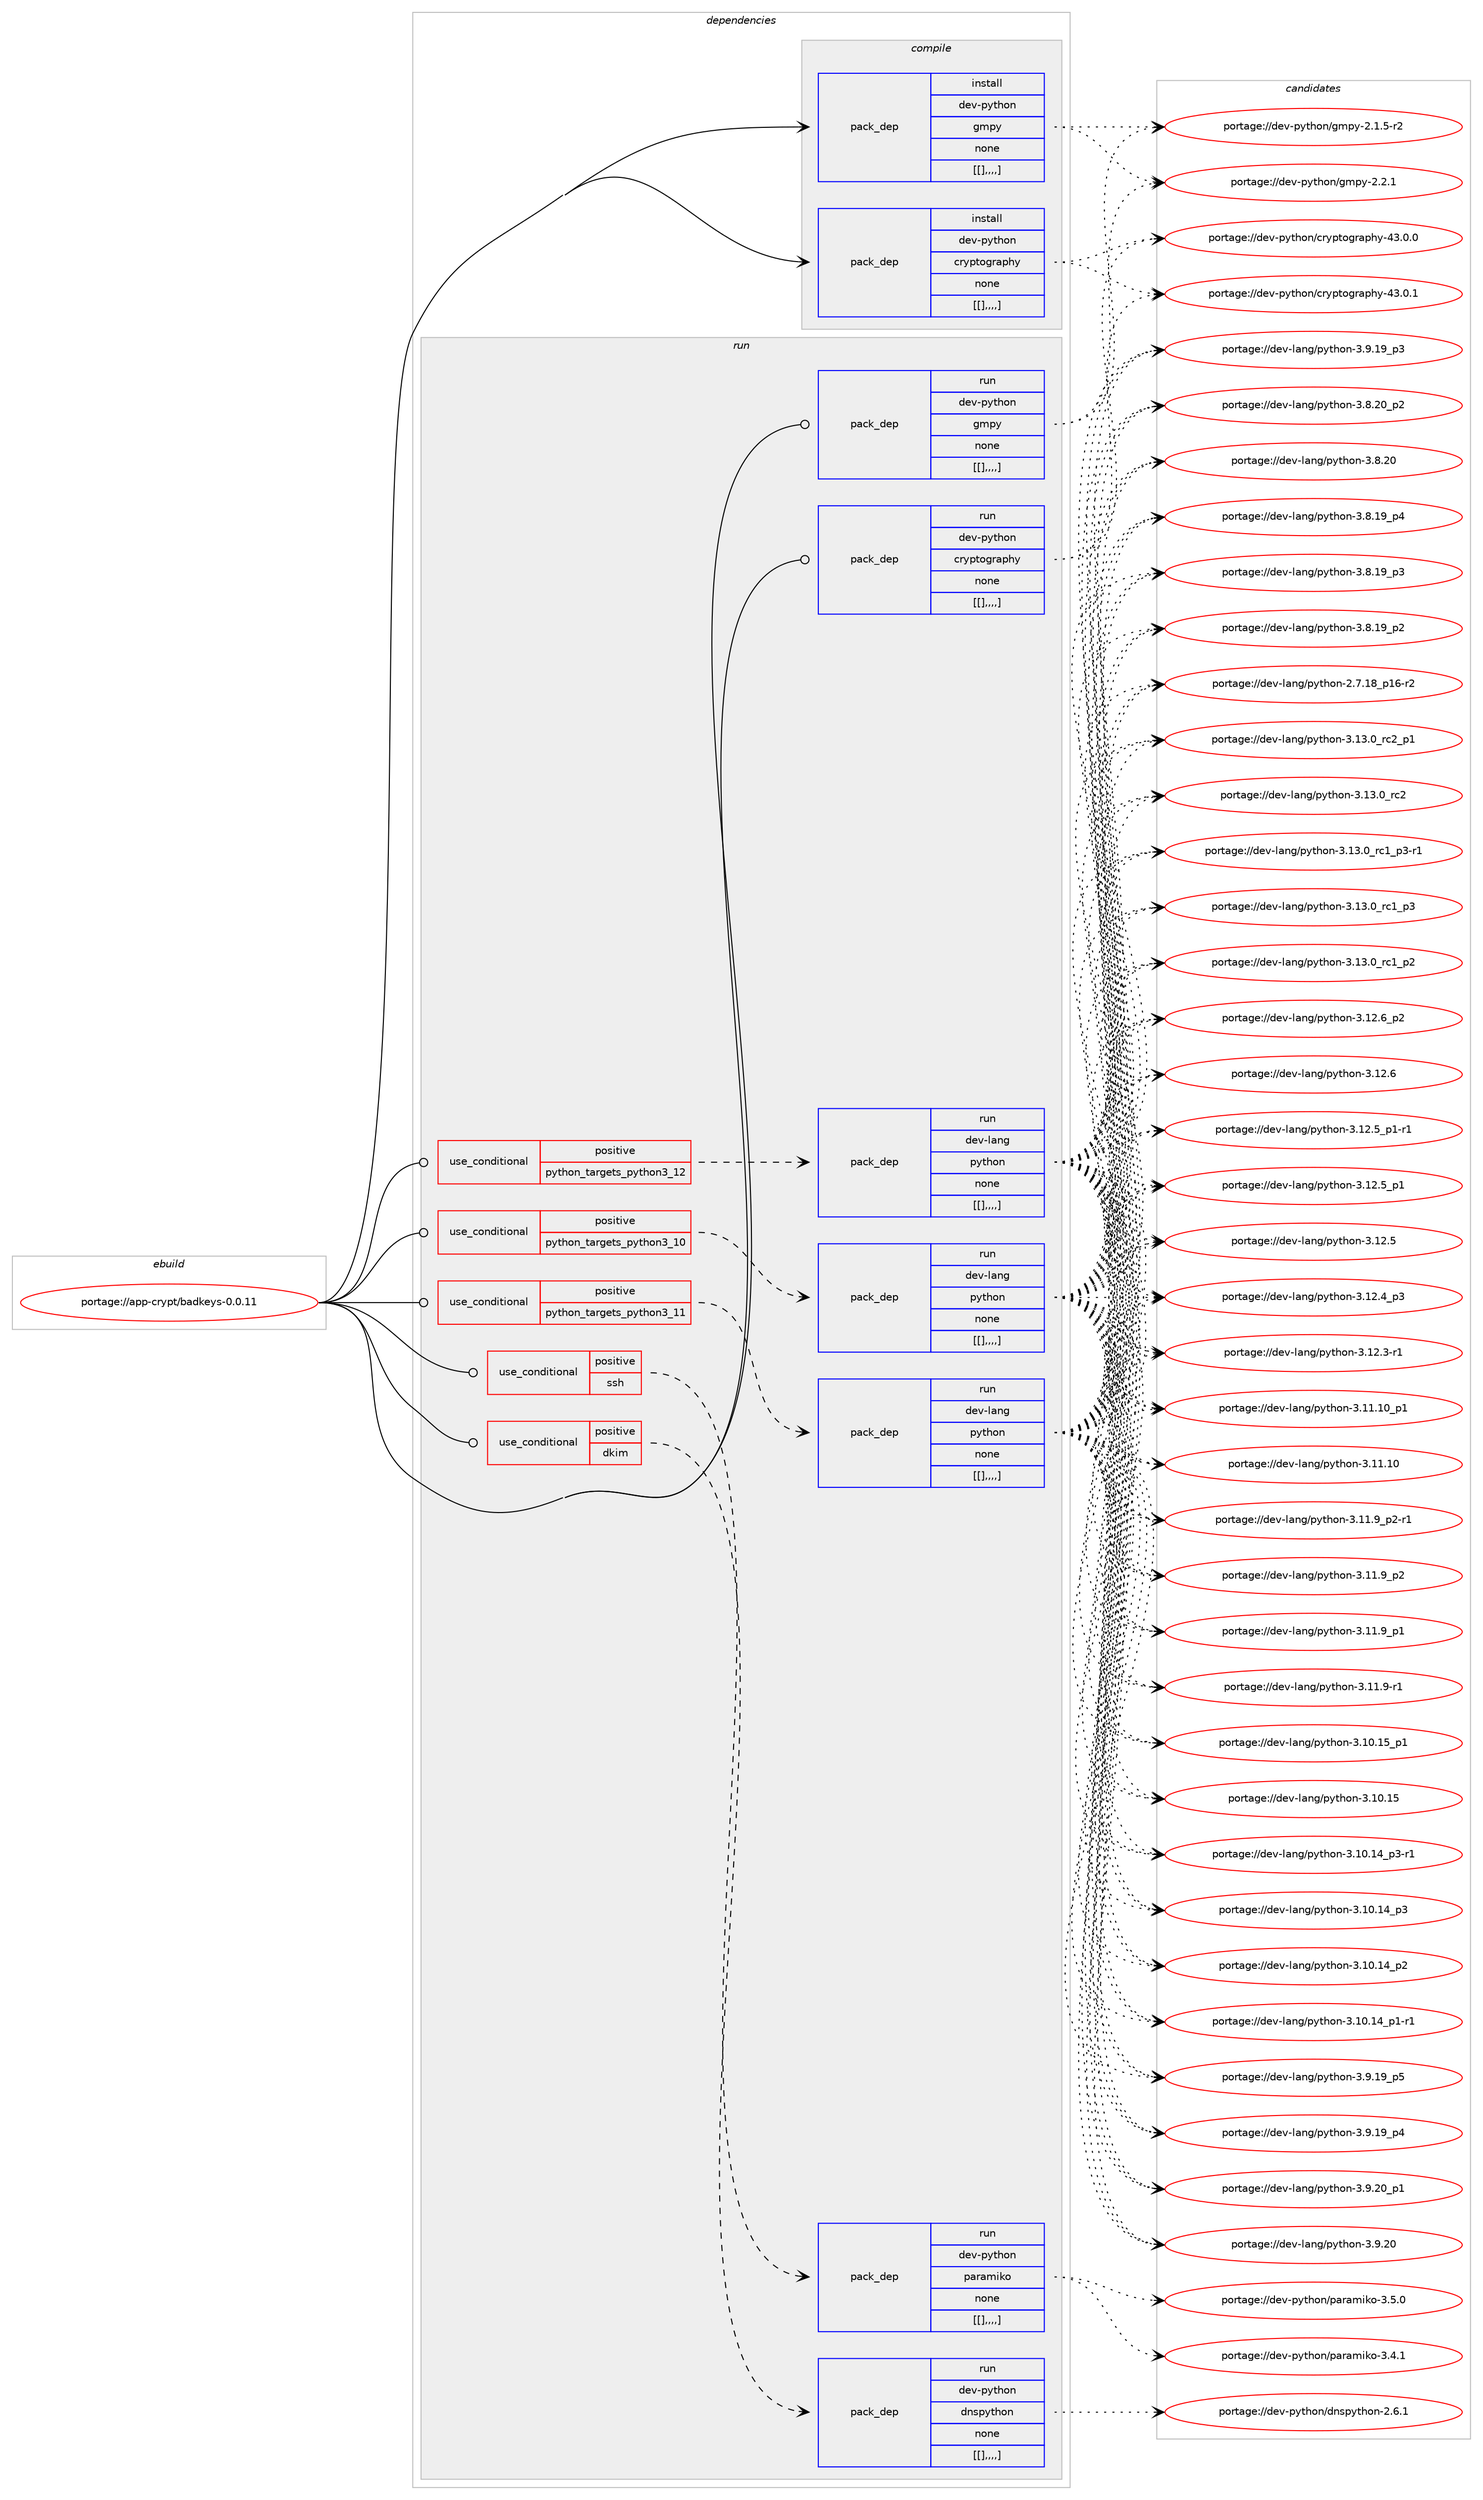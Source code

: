 digraph prolog {

# *************
# Graph options
# *************

newrank=true;
concentrate=true;
compound=true;
graph [rankdir=LR,fontname=Helvetica,fontsize=10,ranksep=1.5];#, ranksep=2.5, nodesep=0.2];
edge  [arrowhead=vee];
node  [fontname=Helvetica,fontsize=10];

# **********
# The ebuild
# **********

subgraph cluster_leftcol {
color=gray;
label=<<i>ebuild</i>>;
id [label="portage://app-crypt/badkeys-0.0.11", color=red, width=4, href="../app-crypt/badkeys-0.0.11.svg"];
}

# ****************
# The dependencies
# ****************

subgraph cluster_midcol {
color=gray;
label=<<i>dependencies</i>>;
subgraph cluster_compile {
fillcolor="#eeeeee";
style=filled;
label=<<i>compile</i>>;
subgraph pack9227 {
dependency12803 [label=<<TABLE BORDER="0" CELLBORDER="1" CELLSPACING="0" CELLPADDING="4" WIDTH="220"><TR><TD ROWSPAN="6" CELLPADDING="30">pack_dep</TD></TR><TR><TD WIDTH="110">install</TD></TR><TR><TD>dev-python</TD></TR><TR><TD>cryptography</TD></TR><TR><TD>none</TD></TR><TR><TD>[[],,,,]</TD></TR></TABLE>>, shape=none, color=blue];
}
id:e -> dependency12803:w [weight=20,style="solid",arrowhead="vee"];
subgraph pack9228 {
dependency12804 [label=<<TABLE BORDER="0" CELLBORDER="1" CELLSPACING="0" CELLPADDING="4" WIDTH="220"><TR><TD ROWSPAN="6" CELLPADDING="30">pack_dep</TD></TR><TR><TD WIDTH="110">install</TD></TR><TR><TD>dev-python</TD></TR><TR><TD>gmpy</TD></TR><TR><TD>none</TD></TR><TR><TD>[[],,,,]</TD></TR></TABLE>>, shape=none, color=blue];
}
id:e -> dependency12804:w [weight=20,style="solid",arrowhead="vee"];
}
subgraph cluster_compileandrun {
fillcolor="#eeeeee";
style=filled;
label=<<i>compile and run</i>>;
}
subgraph cluster_run {
fillcolor="#eeeeee";
style=filled;
label=<<i>run</i>>;
subgraph cond3507 {
dependency12805 [label=<<TABLE BORDER="0" CELLBORDER="1" CELLSPACING="0" CELLPADDING="4"><TR><TD ROWSPAN="3" CELLPADDING="10">use_conditional</TD></TR><TR><TD>positive</TD></TR><TR><TD>dkim</TD></TR></TABLE>>, shape=none, color=red];
subgraph pack9229 {
dependency12806 [label=<<TABLE BORDER="0" CELLBORDER="1" CELLSPACING="0" CELLPADDING="4" WIDTH="220"><TR><TD ROWSPAN="6" CELLPADDING="30">pack_dep</TD></TR><TR><TD WIDTH="110">run</TD></TR><TR><TD>dev-python</TD></TR><TR><TD>dnspython</TD></TR><TR><TD>none</TD></TR><TR><TD>[[],,,,]</TD></TR></TABLE>>, shape=none, color=blue];
}
dependency12805:e -> dependency12806:w [weight=20,style="dashed",arrowhead="vee"];
}
id:e -> dependency12805:w [weight=20,style="solid",arrowhead="odot"];
subgraph cond3508 {
dependency12807 [label=<<TABLE BORDER="0" CELLBORDER="1" CELLSPACING="0" CELLPADDING="4"><TR><TD ROWSPAN="3" CELLPADDING="10">use_conditional</TD></TR><TR><TD>positive</TD></TR><TR><TD>python_targets_python3_10</TD></TR></TABLE>>, shape=none, color=red];
subgraph pack9230 {
dependency12808 [label=<<TABLE BORDER="0" CELLBORDER="1" CELLSPACING="0" CELLPADDING="4" WIDTH="220"><TR><TD ROWSPAN="6" CELLPADDING="30">pack_dep</TD></TR><TR><TD WIDTH="110">run</TD></TR><TR><TD>dev-lang</TD></TR><TR><TD>python</TD></TR><TR><TD>none</TD></TR><TR><TD>[[],,,,]</TD></TR></TABLE>>, shape=none, color=blue];
}
dependency12807:e -> dependency12808:w [weight=20,style="dashed",arrowhead="vee"];
}
id:e -> dependency12807:w [weight=20,style="solid",arrowhead="odot"];
subgraph cond3509 {
dependency12809 [label=<<TABLE BORDER="0" CELLBORDER="1" CELLSPACING="0" CELLPADDING="4"><TR><TD ROWSPAN="3" CELLPADDING="10">use_conditional</TD></TR><TR><TD>positive</TD></TR><TR><TD>python_targets_python3_11</TD></TR></TABLE>>, shape=none, color=red];
subgraph pack9231 {
dependency12810 [label=<<TABLE BORDER="0" CELLBORDER="1" CELLSPACING="0" CELLPADDING="4" WIDTH="220"><TR><TD ROWSPAN="6" CELLPADDING="30">pack_dep</TD></TR><TR><TD WIDTH="110">run</TD></TR><TR><TD>dev-lang</TD></TR><TR><TD>python</TD></TR><TR><TD>none</TD></TR><TR><TD>[[],,,,]</TD></TR></TABLE>>, shape=none, color=blue];
}
dependency12809:e -> dependency12810:w [weight=20,style="dashed",arrowhead="vee"];
}
id:e -> dependency12809:w [weight=20,style="solid",arrowhead="odot"];
subgraph cond3510 {
dependency12811 [label=<<TABLE BORDER="0" CELLBORDER="1" CELLSPACING="0" CELLPADDING="4"><TR><TD ROWSPAN="3" CELLPADDING="10">use_conditional</TD></TR><TR><TD>positive</TD></TR><TR><TD>python_targets_python3_12</TD></TR></TABLE>>, shape=none, color=red];
subgraph pack9232 {
dependency12812 [label=<<TABLE BORDER="0" CELLBORDER="1" CELLSPACING="0" CELLPADDING="4" WIDTH="220"><TR><TD ROWSPAN="6" CELLPADDING="30">pack_dep</TD></TR><TR><TD WIDTH="110">run</TD></TR><TR><TD>dev-lang</TD></TR><TR><TD>python</TD></TR><TR><TD>none</TD></TR><TR><TD>[[],,,,]</TD></TR></TABLE>>, shape=none, color=blue];
}
dependency12811:e -> dependency12812:w [weight=20,style="dashed",arrowhead="vee"];
}
id:e -> dependency12811:w [weight=20,style="solid",arrowhead="odot"];
subgraph cond3511 {
dependency12813 [label=<<TABLE BORDER="0" CELLBORDER="1" CELLSPACING="0" CELLPADDING="4"><TR><TD ROWSPAN="3" CELLPADDING="10">use_conditional</TD></TR><TR><TD>positive</TD></TR><TR><TD>ssh</TD></TR></TABLE>>, shape=none, color=red];
subgraph pack9233 {
dependency12814 [label=<<TABLE BORDER="0" CELLBORDER="1" CELLSPACING="0" CELLPADDING="4" WIDTH="220"><TR><TD ROWSPAN="6" CELLPADDING="30">pack_dep</TD></TR><TR><TD WIDTH="110">run</TD></TR><TR><TD>dev-python</TD></TR><TR><TD>paramiko</TD></TR><TR><TD>none</TD></TR><TR><TD>[[],,,,]</TD></TR></TABLE>>, shape=none, color=blue];
}
dependency12813:e -> dependency12814:w [weight=20,style="dashed",arrowhead="vee"];
}
id:e -> dependency12813:w [weight=20,style="solid",arrowhead="odot"];
subgraph pack9234 {
dependency12815 [label=<<TABLE BORDER="0" CELLBORDER="1" CELLSPACING="0" CELLPADDING="4" WIDTH="220"><TR><TD ROWSPAN="6" CELLPADDING="30">pack_dep</TD></TR><TR><TD WIDTH="110">run</TD></TR><TR><TD>dev-python</TD></TR><TR><TD>cryptography</TD></TR><TR><TD>none</TD></TR><TR><TD>[[],,,,]</TD></TR></TABLE>>, shape=none, color=blue];
}
id:e -> dependency12815:w [weight=20,style="solid",arrowhead="odot"];
subgraph pack9235 {
dependency12816 [label=<<TABLE BORDER="0" CELLBORDER="1" CELLSPACING="0" CELLPADDING="4" WIDTH="220"><TR><TD ROWSPAN="6" CELLPADDING="30">pack_dep</TD></TR><TR><TD WIDTH="110">run</TD></TR><TR><TD>dev-python</TD></TR><TR><TD>gmpy</TD></TR><TR><TD>none</TD></TR><TR><TD>[[],,,,]</TD></TR></TABLE>>, shape=none, color=blue];
}
id:e -> dependency12816:w [weight=20,style="solid",arrowhead="odot"];
}
}

# **************
# The candidates
# **************

subgraph cluster_choices {
rank=same;
color=gray;
label=<<i>candidates</i>>;

subgraph choice9227 {
color=black;
nodesep=1;
choice1001011184511212111610411111047991141211121161111031149711210412145525146484649 [label="portage://dev-python/cryptography-43.0.1", color=red, width=4,href="../dev-python/cryptography-43.0.1.svg"];
choice1001011184511212111610411111047991141211121161111031149711210412145525146484648 [label="portage://dev-python/cryptography-43.0.0", color=red, width=4,href="../dev-python/cryptography-43.0.0.svg"];
dependency12803:e -> choice1001011184511212111610411111047991141211121161111031149711210412145525146484649:w [style=dotted,weight="100"];
dependency12803:e -> choice1001011184511212111610411111047991141211121161111031149711210412145525146484648:w [style=dotted,weight="100"];
}
subgraph choice9228 {
color=black;
nodesep=1;
choice1001011184511212111610411111047103109112121455046504649 [label="portage://dev-python/gmpy-2.2.1", color=red, width=4,href="../dev-python/gmpy-2.2.1.svg"];
choice10010111845112121116104111110471031091121214550464946534511450 [label="portage://dev-python/gmpy-2.1.5-r2", color=red, width=4,href="../dev-python/gmpy-2.1.5-r2.svg"];
dependency12804:e -> choice1001011184511212111610411111047103109112121455046504649:w [style=dotted,weight="100"];
dependency12804:e -> choice10010111845112121116104111110471031091121214550464946534511450:w [style=dotted,weight="100"];
}
subgraph choice9229 {
color=black;
nodesep=1;
choice1001011184511212111610411111047100110115112121116104111110455046544649 [label="portage://dev-python/dnspython-2.6.1", color=red, width=4,href="../dev-python/dnspython-2.6.1.svg"];
dependency12806:e -> choice1001011184511212111610411111047100110115112121116104111110455046544649:w [style=dotted,weight="100"];
}
subgraph choice9230 {
color=black;
nodesep=1;
choice100101118451089711010347112121116104111110455146495146489511499509511249 [label="portage://dev-lang/python-3.13.0_rc2_p1", color=red, width=4,href="../dev-lang/python-3.13.0_rc2_p1.svg"];
choice10010111845108971101034711212111610411111045514649514648951149950 [label="portage://dev-lang/python-3.13.0_rc2", color=red, width=4,href="../dev-lang/python-3.13.0_rc2.svg"];
choice1001011184510897110103471121211161041111104551464951464895114994995112514511449 [label="portage://dev-lang/python-3.13.0_rc1_p3-r1", color=red, width=4,href="../dev-lang/python-3.13.0_rc1_p3-r1.svg"];
choice100101118451089711010347112121116104111110455146495146489511499499511251 [label="portage://dev-lang/python-3.13.0_rc1_p3", color=red, width=4,href="../dev-lang/python-3.13.0_rc1_p3.svg"];
choice100101118451089711010347112121116104111110455146495146489511499499511250 [label="portage://dev-lang/python-3.13.0_rc1_p2", color=red, width=4,href="../dev-lang/python-3.13.0_rc1_p2.svg"];
choice100101118451089711010347112121116104111110455146495046549511250 [label="portage://dev-lang/python-3.12.6_p2", color=red, width=4,href="../dev-lang/python-3.12.6_p2.svg"];
choice10010111845108971101034711212111610411111045514649504654 [label="portage://dev-lang/python-3.12.6", color=red, width=4,href="../dev-lang/python-3.12.6.svg"];
choice1001011184510897110103471121211161041111104551464950465395112494511449 [label="portage://dev-lang/python-3.12.5_p1-r1", color=red, width=4,href="../dev-lang/python-3.12.5_p1-r1.svg"];
choice100101118451089711010347112121116104111110455146495046539511249 [label="portage://dev-lang/python-3.12.5_p1", color=red, width=4,href="../dev-lang/python-3.12.5_p1.svg"];
choice10010111845108971101034711212111610411111045514649504653 [label="portage://dev-lang/python-3.12.5", color=red, width=4,href="../dev-lang/python-3.12.5.svg"];
choice100101118451089711010347112121116104111110455146495046529511251 [label="portage://dev-lang/python-3.12.4_p3", color=red, width=4,href="../dev-lang/python-3.12.4_p3.svg"];
choice100101118451089711010347112121116104111110455146495046514511449 [label="portage://dev-lang/python-3.12.3-r1", color=red, width=4,href="../dev-lang/python-3.12.3-r1.svg"];
choice10010111845108971101034711212111610411111045514649494649489511249 [label="portage://dev-lang/python-3.11.10_p1", color=red, width=4,href="../dev-lang/python-3.11.10_p1.svg"];
choice1001011184510897110103471121211161041111104551464949464948 [label="portage://dev-lang/python-3.11.10", color=red, width=4,href="../dev-lang/python-3.11.10.svg"];
choice1001011184510897110103471121211161041111104551464949465795112504511449 [label="portage://dev-lang/python-3.11.9_p2-r1", color=red, width=4,href="../dev-lang/python-3.11.9_p2-r1.svg"];
choice100101118451089711010347112121116104111110455146494946579511250 [label="portage://dev-lang/python-3.11.9_p2", color=red, width=4,href="../dev-lang/python-3.11.9_p2.svg"];
choice100101118451089711010347112121116104111110455146494946579511249 [label="portage://dev-lang/python-3.11.9_p1", color=red, width=4,href="../dev-lang/python-3.11.9_p1.svg"];
choice100101118451089711010347112121116104111110455146494946574511449 [label="portage://dev-lang/python-3.11.9-r1", color=red, width=4,href="../dev-lang/python-3.11.9-r1.svg"];
choice10010111845108971101034711212111610411111045514649484649539511249 [label="portage://dev-lang/python-3.10.15_p1", color=red, width=4,href="../dev-lang/python-3.10.15_p1.svg"];
choice1001011184510897110103471121211161041111104551464948464953 [label="portage://dev-lang/python-3.10.15", color=red, width=4,href="../dev-lang/python-3.10.15.svg"];
choice100101118451089711010347112121116104111110455146494846495295112514511449 [label="portage://dev-lang/python-3.10.14_p3-r1", color=red, width=4,href="../dev-lang/python-3.10.14_p3-r1.svg"];
choice10010111845108971101034711212111610411111045514649484649529511251 [label="portage://dev-lang/python-3.10.14_p3", color=red, width=4,href="../dev-lang/python-3.10.14_p3.svg"];
choice10010111845108971101034711212111610411111045514649484649529511250 [label="portage://dev-lang/python-3.10.14_p2", color=red, width=4,href="../dev-lang/python-3.10.14_p2.svg"];
choice100101118451089711010347112121116104111110455146494846495295112494511449 [label="portage://dev-lang/python-3.10.14_p1-r1", color=red, width=4,href="../dev-lang/python-3.10.14_p1-r1.svg"];
choice100101118451089711010347112121116104111110455146574650489511249 [label="portage://dev-lang/python-3.9.20_p1", color=red, width=4,href="../dev-lang/python-3.9.20_p1.svg"];
choice10010111845108971101034711212111610411111045514657465048 [label="portage://dev-lang/python-3.9.20", color=red, width=4,href="../dev-lang/python-3.9.20.svg"];
choice100101118451089711010347112121116104111110455146574649579511253 [label="portage://dev-lang/python-3.9.19_p5", color=red, width=4,href="../dev-lang/python-3.9.19_p5.svg"];
choice100101118451089711010347112121116104111110455146574649579511252 [label="portage://dev-lang/python-3.9.19_p4", color=red, width=4,href="../dev-lang/python-3.9.19_p4.svg"];
choice100101118451089711010347112121116104111110455146574649579511251 [label="portage://dev-lang/python-3.9.19_p3", color=red, width=4,href="../dev-lang/python-3.9.19_p3.svg"];
choice100101118451089711010347112121116104111110455146564650489511250 [label="portage://dev-lang/python-3.8.20_p2", color=red, width=4,href="../dev-lang/python-3.8.20_p2.svg"];
choice10010111845108971101034711212111610411111045514656465048 [label="portage://dev-lang/python-3.8.20", color=red, width=4,href="../dev-lang/python-3.8.20.svg"];
choice100101118451089711010347112121116104111110455146564649579511252 [label="portage://dev-lang/python-3.8.19_p4", color=red, width=4,href="../dev-lang/python-3.8.19_p4.svg"];
choice100101118451089711010347112121116104111110455146564649579511251 [label="portage://dev-lang/python-3.8.19_p3", color=red, width=4,href="../dev-lang/python-3.8.19_p3.svg"];
choice100101118451089711010347112121116104111110455146564649579511250 [label="portage://dev-lang/python-3.8.19_p2", color=red, width=4,href="../dev-lang/python-3.8.19_p2.svg"];
choice100101118451089711010347112121116104111110455046554649569511249544511450 [label="portage://dev-lang/python-2.7.18_p16-r2", color=red, width=4,href="../dev-lang/python-2.7.18_p16-r2.svg"];
dependency12808:e -> choice100101118451089711010347112121116104111110455146495146489511499509511249:w [style=dotted,weight="100"];
dependency12808:e -> choice10010111845108971101034711212111610411111045514649514648951149950:w [style=dotted,weight="100"];
dependency12808:e -> choice1001011184510897110103471121211161041111104551464951464895114994995112514511449:w [style=dotted,weight="100"];
dependency12808:e -> choice100101118451089711010347112121116104111110455146495146489511499499511251:w [style=dotted,weight="100"];
dependency12808:e -> choice100101118451089711010347112121116104111110455146495146489511499499511250:w [style=dotted,weight="100"];
dependency12808:e -> choice100101118451089711010347112121116104111110455146495046549511250:w [style=dotted,weight="100"];
dependency12808:e -> choice10010111845108971101034711212111610411111045514649504654:w [style=dotted,weight="100"];
dependency12808:e -> choice1001011184510897110103471121211161041111104551464950465395112494511449:w [style=dotted,weight="100"];
dependency12808:e -> choice100101118451089711010347112121116104111110455146495046539511249:w [style=dotted,weight="100"];
dependency12808:e -> choice10010111845108971101034711212111610411111045514649504653:w [style=dotted,weight="100"];
dependency12808:e -> choice100101118451089711010347112121116104111110455146495046529511251:w [style=dotted,weight="100"];
dependency12808:e -> choice100101118451089711010347112121116104111110455146495046514511449:w [style=dotted,weight="100"];
dependency12808:e -> choice10010111845108971101034711212111610411111045514649494649489511249:w [style=dotted,weight="100"];
dependency12808:e -> choice1001011184510897110103471121211161041111104551464949464948:w [style=dotted,weight="100"];
dependency12808:e -> choice1001011184510897110103471121211161041111104551464949465795112504511449:w [style=dotted,weight="100"];
dependency12808:e -> choice100101118451089711010347112121116104111110455146494946579511250:w [style=dotted,weight="100"];
dependency12808:e -> choice100101118451089711010347112121116104111110455146494946579511249:w [style=dotted,weight="100"];
dependency12808:e -> choice100101118451089711010347112121116104111110455146494946574511449:w [style=dotted,weight="100"];
dependency12808:e -> choice10010111845108971101034711212111610411111045514649484649539511249:w [style=dotted,weight="100"];
dependency12808:e -> choice1001011184510897110103471121211161041111104551464948464953:w [style=dotted,weight="100"];
dependency12808:e -> choice100101118451089711010347112121116104111110455146494846495295112514511449:w [style=dotted,weight="100"];
dependency12808:e -> choice10010111845108971101034711212111610411111045514649484649529511251:w [style=dotted,weight="100"];
dependency12808:e -> choice10010111845108971101034711212111610411111045514649484649529511250:w [style=dotted,weight="100"];
dependency12808:e -> choice100101118451089711010347112121116104111110455146494846495295112494511449:w [style=dotted,weight="100"];
dependency12808:e -> choice100101118451089711010347112121116104111110455146574650489511249:w [style=dotted,weight="100"];
dependency12808:e -> choice10010111845108971101034711212111610411111045514657465048:w [style=dotted,weight="100"];
dependency12808:e -> choice100101118451089711010347112121116104111110455146574649579511253:w [style=dotted,weight="100"];
dependency12808:e -> choice100101118451089711010347112121116104111110455146574649579511252:w [style=dotted,weight="100"];
dependency12808:e -> choice100101118451089711010347112121116104111110455146574649579511251:w [style=dotted,weight="100"];
dependency12808:e -> choice100101118451089711010347112121116104111110455146564650489511250:w [style=dotted,weight="100"];
dependency12808:e -> choice10010111845108971101034711212111610411111045514656465048:w [style=dotted,weight="100"];
dependency12808:e -> choice100101118451089711010347112121116104111110455146564649579511252:w [style=dotted,weight="100"];
dependency12808:e -> choice100101118451089711010347112121116104111110455146564649579511251:w [style=dotted,weight="100"];
dependency12808:e -> choice100101118451089711010347112121116104111110455146564649579511250:w [style=dotted,weight="100"];
dependency12808:e -> choice100101118451089711010347112121116104111110455046554649569511249544511450:w [style=dotted,weight="100"];
}
subgraph choice9231 {
color=black;
nodesep=1;
choice100101118451089711010347112121116104111110455146495146489511499509511249 [label="portage://dev-lang/python-3.13.0_rc2_p1", color=red, width=4,href="../dev-lang/python-3.13.0_rc2_p1.svg"];
choice10010111845108971101034711212111610411111045514649514648951149950 [label="portage://dev-lang/python-3.13.0_rc2", color=red, width=4,href="../dev-lang/python-3.13.0_rc2.svg"];
choice1001011184510897110103471121211161041111104551464951464895114994995112514511449 [label="portage://dev-lang/python-3.13.0_rc1_p3-r1", color=red, width=4,href="../dev-lang/python-3.13.0_rc1_p3-r1.svg"];
choice100101118451089711010347112121116104111110455146495146489511499499511251 [label="portage://dev-lang/python-3.13.0_rc1_p3", color=red, width=4,href="../dev-lang/python-3.13.0_rc1_p3.svg"];
choice100101118451089711010347112121116104111110455146495146489511499499511250 [label="portage://dev-lang/python-3.13.0_rc1_p2", color=red, width=4,href="../dev-lang/python-3.13.0_rc1_p2.svg"];
choice100101118451089711010347112121116104111110455146495046549511250 [label="portage://dev-lang/python-3.12.6_p2", color=red, width=4,href="../dev-lang/python-3.12.6_p2.svg"];
choice10010111845108971101034711212111610411111045514649504654 [label="portage://dev-lang/python-3.12.6", color=red, width=4,href="../dev-lang/python-3.12.6.svg"];
choice1001011184510897110103471121211161041111104551464950465395112494511449 [label="portage://dev-lang/python-3.12.5_p1-r1", color=red, width=4,href="../dev-lang/python-3.12.5_p1-r1.svg"];
choice100101118451089711010347112121116104111110455146495046539511249 [label="portage://dev-lang/python-3.12.5_p1", color=red, width=4,href="../dev-lang/python-3.12.5_p1.svg"];
choice10010111845108971101034711212111610411111045514649504653 [label="portage://dev-lang/python-3.12.5", color=red, width=4,href="../dev-lang/python-3.12.5.svg"];
choice100101118451089711010347112121116104111110455146495046529511251 [label="portage://dev-lang/python-3.12.4_p3", color=red, width=4,href="../dev-lang/python-3.12.4_p3.svg"];
choice100101118451089711010347112121116104111110455146495046514511449 [label="portage://dev-lang/python-3.12.3-r1", color=red, width=4,href="../dev-lang/python-3.12.3-r1.svg"];
choice10010111845108971101034711212111610411111045514649494649489511249 [label="portage://dev-lang/python-3.11.10_p1", color=red, width=4,href="../dev-lang/python-3.11.10_p1.svg"];
choice1001011184510897110103471121211161041111104551464949464948 [label="portage://dev-lang/python-3.11.10", color=red, width=4,href="../dev-lang/python-3.11.10.svg"];
choice1001011184510897110103471121211161041111104551464949465795112504511449 [label="portage://dev-lang/python-3.11.9_p2-r1", color=red, width=4,href="../dev-lang/python-3.11.9_p2-r1.svg"];
choice100101118451089711010347112121116104111110455146494946579511250 [label="portage://dev-lang/python-3.11.9_p2", color=red, width=4,href="../dev-lang/python-3.11.9_p2.svg"];
choice100101118451089711010347112121116104111110455146494946579511249 [label="portage://dev-lang/python-3.11.9_p1", color=red, width=4,href="../dev-lang/python-3.11.9_p1.svg"];
choice100101118451089711010347112121116104111110455146494946574511449 [label="portage://dev-lang/python-3.11.9-r1", color=red, width=4,href="../dev-lang/python-3.11.9-r1.svg"];
choice10010111845108971101034711212111610411111045514649484649539511249 [label="portage://dev-lang/python-3.10.15_p1", color=red, width=4,href="../dev-lang/python-3.10.15_p1.svg"];
choice1001011184510897110103471121211161041111104551464948464953 [label="portage://dev-lang/python-3.10.15", color=red, width=4,href="../dev-lang/python-3.10.15.svg"];
choice100101118451089711010347112121116104111110455146494846495295112514511449 [label="portage://dev-lang/python-3.10.14_p3-r1", color=red, width=4,href="../dev-lang/python-3.10.14_p3-r1.svg"];
choice10010111845108971101034711212111610411111045514649484649529511251 [label="portage://dev-lang/python-3.10.14_p3", color=red, width=4,href="../dev-lang/python-3.10.14_p3.svg"];
choice10010111845108971101034711212111610411111045514649484649529511250 [label="portage://dev-lang/python-3.10.14_p2", color=red, width=4,href="../dev-lang/python-3.10.14_p2.svg"];
choice100101118451089711010347112121116104111110455146494846495295112494511449 [label="portage://dev-lang/python-3.10.14_p1-r1", color=red, width=4,href="../dev-lang/python-3.10.14_p1-r1.svg"];
choice100101118451089711010347112121116104111110455146574650489511249 [label="portage://dev-lang/python-3.9.20_p1", color=red, width=4,href="../dev-lang/python-3.9.20_p1.svg"];
choice10010111845108971101034711212111610411111045514657465048 [label="portage://dev-lang/python-3.9.20", color=red, width=4,href="../dev-lang/python-3.9.20.svg"];
choice100101118451089711010347112121116104111110455146574649579511253 [label="portage://dev-lang/python-3.9.19_p5", color=red, width=4,href="../dev-lang/python-3.9.19_p5.svg"];
choice100101118451089711010347112121116104111110455146574649579511252 [label="portage://dev-lang/python-3.9.19_p4", color=red, width=4,href="../dev-lang/python-3.9.19_p4.svg"];
choice100101118451089711010347112121116104111110455146574649579511251 [label="portage://dev-lang/python-3.9.19_p3", color=red, width=4,href="../dev-lang/python-3.9.19_p3.svg"];
choice100101118451089711010347112121116104111110455146564650489511250 [label="portage://dev-lang/python-3.8.20_p2", color=red, width=4,href="../dev-lang/python-3.8.20_p2.svg"];
choice10010111845108971101034711212111610411111045514656465048 [label="portage://dev-lang/python-3.8.20", color=red, width=4,href="../dev-lang/python-3.8.20.svg"];
choice100101118451089711010347112121116104111110455146564649579511252 [label="portage://dev-lang/python-3.8.19_p4", color=red, width=4,href="../dev-lang/python-3.8.19_p4.svg"];
choice100101118451089711010347112121116104111110455146564649579511251 [label="portage://dev-lang/python-3.8.19_p3", color=red, width=4,href="../dev-lang/python-3.8.19_p3.svg"];
choice100101118451089711010347112121116104111110455146564649579511250 [label="portage://dev-lang/python-3.8.19_p2", color=red, width=4,href="../dev-lang/python-3.8.19_p2.svg"];
choice100101118451089711010347112121116104111110455046554649569511249544511450 [label="portage://dev-lang/python-2.7.18_p16-r2", color=red, width=4,href="../dev-lang/python-2.7.18_p16-r2.svg"];
dependency12810:e -> choice100101118451089711010347112121116104111110455146495146489511499509511249:w [style=dotted,weight="100"];
dependency12810:e -> choice10010111845108971101034711212111610411111045514649514648951149950:w [style=dotted,weight="100"];
dependency12810:e -> choice1001011184510897110103471121211161041111104551464951464895114994995112514511449:w [style=dotted,weight="100"];
dependency12810:e -> choice100101118451089711010347112121116104111110455146495146489511499499511251:w [style=dotted,weight="100"];
dependency12810:e -> choice100101118451089711010347112121116104111110455146495146489511499499511250:w [style=dotted,weight="100"];
dependency12810:e -> choice100101118451089711010347112121116104111110455146495046549511250:w [style=dotted,weight="100"];
dependency12810:e -> choice10010111845108971101034711212111610411111045514649504654:w [style=dotted,weight="100"];
dependency12810:e -> choice1001011184510897110103471121211161041111104551464950465395112494511449:w [style=dotted,weight="100"];
dependency12810:e -> choice100101118451089711010347112121116104111110455146495046539511249:w [style=dotted,weight="100"];
dependency12810:e -> choice10010111845108971101034711212111610411111045514649504653:w [style=dotted,weight="100"];
dependency12810:e -> choice100101118451089711010347112121116104111110455146495046529511251:w [style=dotted,weight="100"];
dependency12810:e -> choice100101118451089711010347112121116104111110455146495046514511449:w [style=dotted,weight="100"];
dependency12810:e -> choice10010111845108971101034711212111610411111045514649494649489511249:w [style=dotted,weight="100"];
dependency12810:e -> choice1001011184510897110103471121211161041111104551464949464948:w [style=dotted,weight="100"];
dependency12810:e -> choice1001011184510897110103471121211161041111104551464949465795112504511449:w [style=dotted,weight="100"];
dependency12810:e -> choice100101118451089711010347112121116104111110455146494946579511250:w [style=dotted,weight="100"];
dependency12810:e -> choice100101118451089711010347112121116104111110455146494946579511249:w [style=dotted,weight="100"];
dependency12810:e -> choice100101118451089711010347112121116104111110455146494946574511449:w [style=dotted,weight="100"];
dependency12810:e -> choice10010111845108971101034711212111610411111045514649484649539511249:w [style=dotted,weight="100"];
dependency12810:e -> choice1001011184510897110103471121211161041111104551464948464953:w [style=dotted,weight="100"];
dependency12810:e -> choice100101118451089711010347112121116104111110455146494846495295112514511449:w [style=dotted,weight="100"];
dependency12810:e -> choice10010111845108971101034711212111610411111045514649484649529511251:w [style=dotted,weight="100"];
dependency12810:e -> choice10010111845108971101034711212111610411111045514649484649529511250:w [style=dotted,weight="100"];
dependency12810:e -> choice100101118451089711010347112121116104111110455146494846495295112494511449:w [style=dotted,weight="100"];
dependency12810:e -> choice100101118451089711010347112121116104111110455146574650489511249:w [style=dotted,weight="100"];
dependency12810:e -> choice10010111845108971101034711212111610411111045514657465048:w [style=dotted,weight="100"];
dependency12810:e -> choice100101118451089711010347112121116104111110455146574649579511253:w [style=dotted,weight="100"];
dependency12810:e -> choice100101118451089711010347112121116104111110455146574649579511252:w [style=dotted,weight="100"];
dependency12810:e -> choice100101118451089711010347112121116104111110455146574649579511251:w [style=dotted,weight="100"];
dependency12810:e -> choice100101118451089711010347112121116104111110455146564650489511250:w [style=dotted,weight="100"];
dependency12810:e -> choice10010111845108971101034711212111610411111045514656465048:w [style=dotted,weight="100"];
dependency12810:e -> choice100101118451089711010347112121116104111110455146564649579511252:w [style=dotted,weight="100"];
dependency12810:e -> choice100101118451089711010347112121116104111110455146564649579511251:w [style=dotted,weight="100"];
dependency12810:e -> choice100101118451089711010347112121116104111110455146564649579511250:w [style=dotted,weight="100"];
dependency12810:e -> choice100101118451089711010347112121116104111110455046554649569511249544511450:w [style=dotted,weight="100"];
}
subgraph choice9232 {
color=black;
nodesep=1;
choice100101118451089711010347112121116104111110455146495146489511499509511249 [label="portage://dev-lang/python-3.13.0_rc2_p1", color=red, width=4,href="../dev-lang/python-3.13.0_rc2_p1.svg"];
choice10010111845108971101034711212111610411111045514649514648951149950 [label="portage://dev-lang/python-3.13.0_rc2", color=red, width=4,href="../dev-lang/python-3.13.0_rc2.svg"];
choice1001011184510897110103471121211161041111104551464951464895114994995112514511449 [label="portage://dev-lang/python-3.13.0_rc1_p3-r1", color=red, width=4,href="../dev-lang/python-3.13.0_rc1_p3-r1.svg"];
choice100101118451089711010347112121116104111110455146495146489511499499511251 [label="portage://dev-lang/python-3.13.0_rc1_p3", color=red, width=4,href="../dev-lang/python-3.13.0_rc1_p3.svg"];
choice100101118451089711010347112121116104111110455146495146489511499499511250 [label="portage://dev-lang/python-3.13.0_rc1_p2", color=red, width=4,href="../dev-lang/python-3.13.0_rc1_p2.svg"];
choice100101118451089711010347112121116104111110455146495046549511250 [label="portage://dev-lang/python-3.12.6_p2", color=red, width=4,href="../dev-lang/python-3.12.6_p2.svg"];
choice10010111845108971101034711212111610411111045514649504654 [label="portage://dev-lang/python-3.12.6", color=red, width=4,href="../dev-lang/python-3.12.6.svg"];
choice1001011184510897110103471121211161041111104551464950465395112494511449 [label="portage://dev-lang/python-3.12.5_p1-r1", color=red, width=4,href="../dev-lang/python-3.12.5_p1-r1.svg"];
choice100101118451089711010347112121116104111110455146495046539511249 [label="portage://dev-lang/python-3.12.5_p1", color=red, width=4,href="../dev-lang/python-3.12.5_p1.svg"];
choice10010111845108971101034711212111610411111045514649504653 [label="portage://dev-lang/python-3.12.5", color=red, width=4,href="../dev-lang/python-3.12.5.svg"];
choice100101118451089711010347112121116104111110455146495046529511251 [label="portage://dev-lang/python-3.12.4_p3", color=red, width=4,href="../dev-lang/python-3.12.4_p3.svg"];
choice100101118451089711010347112121116104111110455146495046514511449 [label="portage://dev-lang/python-3.12.3-r1", color=red, width=4,href="../dev-lang/python-3.12.3-r1.svg"];
choice10010111845108971101034711212111610411111045514649494649489511249 [label="portage://dev-lang/python-3.11.10_p1", color=red, width=4,href="../dev-lang/python-3.11.10_p1.svg"];
choice1001011184510897110103471121211161041111104551464949464948 [label="portage://dev-lang/python-3.11.10", color=red, width=4,href="../dev-lang/python-3.11.10.svg"];
choice1001011184510897110103471121211161041111104551464949465795112504511449 [label="portage://dev-lang/python-3.11.9_p2-r1", color=red, width=4,href="../dev-lang/python-3.11.9_p2-r1.svg"];
choice100101118451089711010347112121116104111110455146494946579511250 [label="portage://dev-lang/python-3.11.9_p2", color=red, width=4,href="../dev-lang/python-3.11.9_p2.svg"];
choice100101118451089711010347112121116104111110455146494946579511249 [label="portage://dev-lang/python-3.11.9_p1", color=red, width=4,href="../dev-lang/python-3.11.9_p1.svg"];
choice100101118451089711010347112121116104111110455146494946574511449 [label="portage://dev-lang/python-3.11.9-r1", color=red, width=4,href="../dev-lang/python-3.11.9-r1.svg"];
choice10010111845108971101034711212111610411111045514649484649539511249 [label="portage://dev-lang/python-3.10.15_p1", color=red, width=4,href="../dev-lang/python-3.10.15_p1.svg"];
choice1001011184510897110103471121211161041111104551464948464953 [label="portage://dev-lang/python-3.10.15", color=red, width=4,href="../dev-lang/python-3.10.15.svg"];
choice100101118451089711010347112121116104111110455146494846495295112514511449 [label="portage://dev-lang/python-3.10.14_p3-r1", color=red, width=4,href="../dev-lang/python-3.10.14_p3-r1.svg"];
choice10010111845108971101034711212111610411111045514649484649529511251 [label="portage://dev-lang/python-3.10.14_p3", color=red, width=4,href="../dev-lang/python-3.10.14_p3.svg"];
choice10010111845108971101034711212111610411111045514649484649529511250 [label="portage://dev-lang/python-3.10.14_p2", color=red, width=4,href="../dev-lang/python-3.10.14_p2.svg"];
choice100101118451089711010347112121116104111110455146494846495295112494511449 [label="portage://dev-lang/python-3.10.14_p1-r1", color=red, width=4,href="../dev-lang/python-3.10.14_p1-r1.svg"];
choice100101118451089711010347112121116104111110455146574650489511249 [label="portage://dev-lang/python-3.9.20_p1", color=red, width=4,href="../dev-lang/python-3.9.20_p1.svg"];
choice10010111845108971101034711212111610411111045514657465048 [label="portage://dev-lang/python-3.9.20", color=red, width=4,href="../dev-lang/python-3.9.20.svg"];
choice100101118451089711010347112121116104111110455146574649579511253 [label="portage://dev-lang/python-3.9.19_p5", color=red, width=4,href="../dev-lang/python-3.9.19_p5.svg"];
choice100101118451089711010347112121116104111110455146574649579511252 [label="portage://dev-lang/python-3.9.19_p4", color=red, width=4,href="../dev-lang/python-3.9.19_p4.svg"];
choice100101118451089711010347112121116104111110455146574649579511251 [label="portage://dev-lang/python-3.9.19_p3", color=red, width=4,href="../dev-lang/python-3.9.19_p3.svg"];
choice100101118451089711010347112121116104111110455146564650489511250 [label="portage://dev-lang/python-3.8.20_p2", color=red, width=4,href="../dev-lang/python-3.8.20_p2.svg"];
choice10010111845108971101034711212111610411111045514656465048 [label="portage://dev-lang/python-3.8.20", color=red, width=4,href="../dev-lang/python-3.8.20.svg"];
choice100101118451089711010347112121116104111110455146564649579511252 [label="portage://dev-lang/python-3.8.19_p4", color=red, width=4,href="../dev-lang/python-3.8.19_p4.svg"];
choice100101118451089711010347112121116104111110455146564649579511251 [label="portage://dev-lang/python-3.8.19_p3", color=red, width=4,href="../dev-lang/python-3.8.19_p3.svg"];
choice100101118451089711010347112121116104111110455146564649579511250 [label="portage://dev-lang/python-3.8.19_p2", color=red, width=4,href="../dev-lang/python-3.8.19_p2.svg"];
choice100101118451089711010347112121116104111110455046554649569511249544511450 [label="portage://dev-lang/python-2.7.18_p16-r2", color=red, width=4,href="../dev-lang/python-2.7.18_p16-r2.svg"];
dependency12812:e -> choice100101118451089711010347112121116104111110455146495146489511499509511249:w [style=dotted,weight="100"];
dependency12812:e -> choice10010111845108971101034711212111610411111045514649514648951149950:w [style=dotted,weight="100"];
dependency12812:e -> choice1001011184510897110103471121211161041111104551464951464895114994995112514511449:w [style=dotted,weight="100"];
dependency12812:e -> choice100101118451089711010347112121116104111110455146495146489511499499511251:w [style=dotted,weight="100"];
dependency12812:e -> choice100101118451089711010347112121116104111110455146495146489511499499511250:w [style=dotted,weight="100"];
dependency12812:e -> choice100101118451089711010347112121116104111110455146495046549511250:w [style=dotted,weight="100"];
dependency12812:e -> choice10010111845108971101034711212111610411111045514649504654:w [style=dotted,weight="100"];
dependency12812:e -> choice1001011184510897110103471121211161041111104551464950465395112494511449:w [style=dotted,weight="100"];
dependency12812:e -> choice100101118451089711010347112121116104111110455146495046539511249:w [style=dotted,weight="100"];
dependency12812:e -> choice10010111845108971101034711212111610411111045514649504653:w [style=dotted,weight="100"];
dependency12812:e -> choice100101118451089711010347112121116104111110455146495046529511251:w [style=dotted,weight="100"];
dependency12812:e -> choice100101118451089711010347112121116104111110455146495046514511449:w [style=dotted,weight="100"];
dependency12812:e -> choice10010111845108971101034711212111610411111045514649494649489511249:w [style=dotted,weight="100"];
dependency12812:e -> choice1001011184510897110103471121211161041111104551464949464948:w [style=dotted,weight="100"];
dependency12812:e -> choice1001011184510897110103471121211161041111104551464949465795112504511449:w [style=dotted,weight="100"];
dependency12812:e -> choice100101118451089711010347112121116104111110455146494946579511250:w [style=dotted,weight="100"];
dependency12812:e -> choice100101118451089711010347112121116104111110455146494946579511249:w [style=dotted,weight="100"];
dependency12812:e -> choice100101118451089711010347112121116104111110455146494946574511449:w [style=dotted,weight="100"];
dependency12812:e -> choice10010111845108971101034711212111610411111045514649484649539511249:w [style=dotted,weight="100"];
dependency12812:e -> choice1001011184510897110103471121211161041111104551464948464953:w [style=dotted,weight="100"];
dependency12812:e -> choice100101118451089711010347112121116104111110455146494846495295112514511449:w [style=dotted,weight="100"];
dependency12812:e -> choice10010111845108971101034711212111610411111045514649484649529511251:w [style=dotted,weight="100"];
dependency12812:e -> choice10010111845108971101034711212111610411111045514649484649529511250:w [style=dotted,weight="100"];
dependency12812:e -> choice100101118451089711010347112121116104111110455146494846495295112494511449:w [style=dotted,weight="100"];
dependency12812:e -> choice100101118451089711010347112121116104111110455146574650489511249:w [style=dotted,weight="100"];
dependency12812:e -> choice10010111845108971101034711212111610411111045514657465048:w [style=dotted,weight="100"];
dependency12812:e -> choice100101118451089711010347112121116104111110455146574649579511253:w [style=dotted,weight="100"];
dependency12812:e -> choice100101118451089711010347112121116104111110455146574649579511252:w [style=dotted,weight="100"];
dependency12812:e -> choice100101118451089711010347112121116104111110455146574649579511251:w [style=dotted,weight="100"];
dependency12812:e -> choice100101118451089711010347112121116104111110455146564650489511250:w [style=dotted,weight="100"];
dependency12812:e -> choice10010111845108971101034711212111610411111045514656465048:w [style=dotted,weight="100"];
dependency12812:e -> choice100101118451089711010347112121116104111110455146564649579511252:w [style=dotted,weight="100"];
dependency12812:e -> choice100101118451089711010347112121116104111110455146564649579511251:w [style=dotted,weight="100"];
dependency12812:e -> choice100101118451089711010347112121116104111110455146564649579511250:w [style=dotted,weight="100"];
dependency12812:e -> choice100101118451089711010347112121116104111110455046554649569511249544511450:w [style=dotted,weight="100"];
}
subgraph choice9233 {
color=black;
nodesep=1;
choice10010111845112121116104111110471129711497109105107111455146534648 [label="portage://dev-python/paramiko-3.5.0", color=red, width=4,href="../dev-python/paramiko-3.5.0.svg"];
choice10010111845112121116104111110471129711497109105107111455146524649 [label="portage://dev-python/paramiko-3.4.1", color=red, width=4,href="../dev-python/paramiko-3.4.1.svg"];
dependency12814:e -> choice10010111845112121116104111110471129711497109105107111455146534648:w [style=dotted,weight="100"];
dependency12814:e -> choice10010111845112121116104111110471129711497109105107111455146524649:w [style=dotted,weight="100"];
}
subgraph choice9234 {
color=black;
nodesep=1;
choice1001011184511212111610411111047991141211121161111031149711210412145525146484649 [label="portage://dev-python/cryptography-43.0.1", color=red, width=4,href="../dev-python/cryptography-43.0.1.svg"];
choice1001011184511212111610411111047991141211121161111031149711210412145525146484648 [label="portage://dev-python/cryptography-43.0.0", color=red, width=4,href="../dev-python/cryptography-43.0.0.svg"];
dependency12815:e -> choice1001011184511212111610411111047991141211121161111031149711210412145525146484649:w [style=dotted,weight="100"];
dependency12815:e -> choice1001011184511212111610411111047991141211121161111031149711210412145525146484648:w [style=dotted,weight="100"];
}
subgraph choice9235 {
color=black;
nodesep=1;
choice1001011184511212111610411111047103109112121455046504649 [label="portage://dev-python/gmpy-2.2.1", color=red, width=4,href="../dev-python/gmpy-2.2.1.svg"];
choice10010111845112121116104111110471031091121214550464946534511450 [label="portage://dev-python/gmpy-2.1.5-r2", color=red, width=4,href="../dev-python/gmpy-2.1.5-r2.svg"];
dependency12816:e -> choice1001011184511212111610411111047103109112121455046504649:w [style=dotted,weight="100"];
dependency12816:e -> choice10010111845112121116104111110471031091121214550464946534511450:w [style=dotted,weight="100"];
}
}

}
